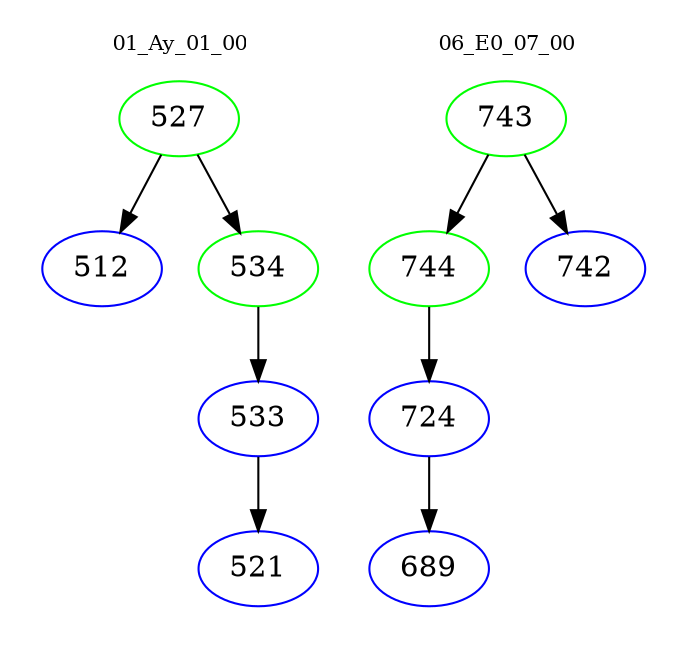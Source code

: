 digraph{
subgraph cluster_0 {
color = white
label = "01_Ay_01_00";
fontsize=10;
T0_527 [label="527", color="green"]
T0_527 -> T0_512 [color="black"]
T0_512 [label="512", color="blue"]
T0_527 -> T0_534 [color="black"]
T0_534 [label="534", color="green"]
T0_534 -> T0_533 [color="black"]
T0_533 [label="533", color="blue"]
T0_533 -> T0_521 [color="black"]
T0_521 [label="521", color="blue"]
}
subgraph cluster_1 {
color = white
label = "06_E0_07_00";
fontsize=10;
T1_743 [label="743", color="green"]
T1_743 -> T1_744 [color="black"]
T1_744 [label="744", color="green"]
T1_744 -> T1_724 [color="black"]
T1_724 [label="724", color="blue"]
T1_724 -> T1_689 [color="black"]
T1_689 [label="689", color="blue"]
T1_743 -> T1_742 [color="black"]
T1_742 [label="742", color="blue"]
}
}
